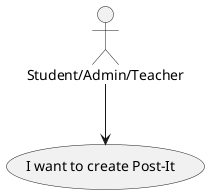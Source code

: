 @startuml
'https://plantuml.com/use-case-diagram

actor "Student/Admin/Teacher" as User

User --> (I want to create Post-It )

@enduml